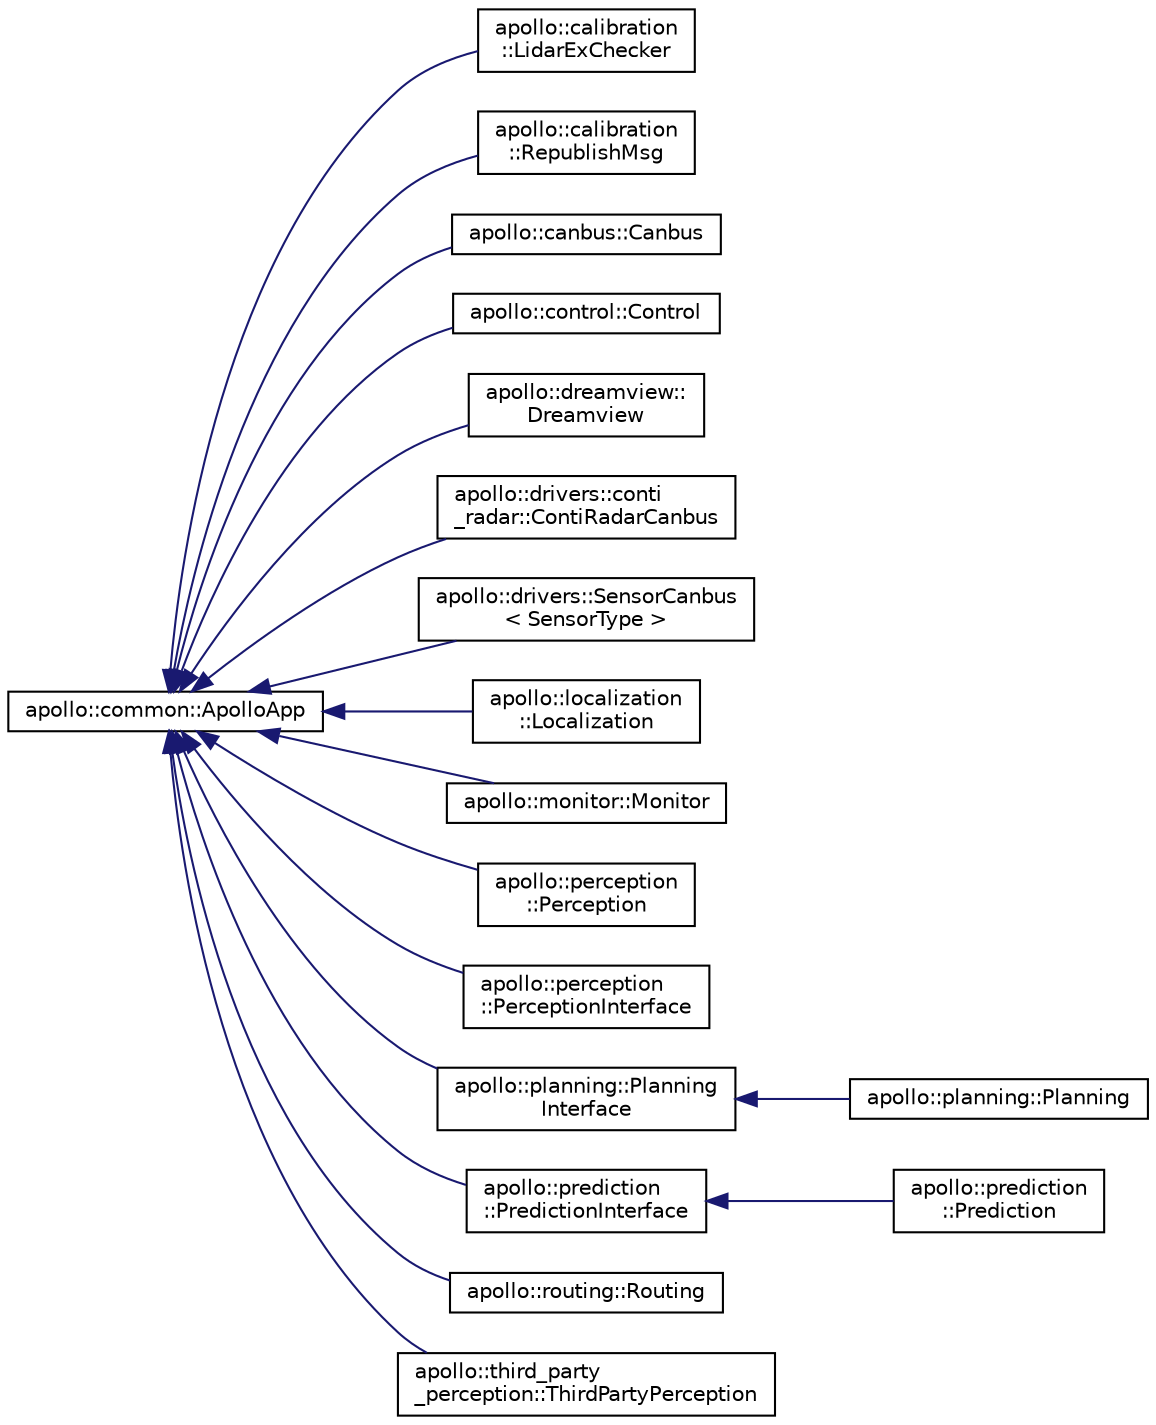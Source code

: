 digraph "Graphical Class Hierarchy"
{
  edge [fontname="Helvetica",fontsize="10",labelfontname="Helvetica",labelfontsize="10"];
  node [fontname="Helvetica",fontsize="10",shape=record];
  rankdir="LR";
  Node1 [label="apollo::common::ApolloApp",height=0.2,width=0.4,color="black", fillcolor="white", style="filled",URL="$classapollo_1_1common_1_1ApolloApp.html",tooltip="The base module class to define the interface of an Apollo app. An Apollo app runs infinitely until b..."];
  Node1 -> Node2 [dir="back",color="midnightblue",fontsize="10",style="solid",fontname="Helvetica"];
  Node2 [label="apollo::calibration\l::LidarExChecker",height=0.2,width=0.4,color="black", fillcolor="white", style="filled",URL="$classapollo_1_1calibration_1_1LidarExChecker.html"];
  Node1 -> Node3 [dir="back",color="midnightblue",fontsize="10",style="solid",fontname="Helvetica"];
  Node3 [label="apollo::calibration\l::RepublishMsg",height=0.2,width=0.4,color="black", fillcolor="white", style="filled",URL="$classapollo_1_1calibration_1_1RepublishMsg.html"];
  Node1 -> Node4 [dir="back",color="midnightblue",fontsize="10",style="solid",fontname="Helvetica"];
  Node4 [label="apollo::canbus::Canbus",height=0.2,width=0.4,color="black", fillcolor="white", style="filled",URL="$classapollo_1_1canbus_1_1Canbus.html",tooltip="canbus module main class. It processes the control data to send protocol messages to can card..."];
  Node1 -> Node5 [dir="back",color="midnightblue",fontsize="10",style="solid",fontname="Helvetica"];
  Node5 [label="apollo::control::Control",height=0.2,width=0.4,color="black", fillcolor="white", style="filled",URL="$classapollo_1_1control_1_1Control.html",tooltip="control module main class, it processes localization, chasiss, and pad data to compute throttle..."];
  Node1 -> Node6 [dir="back",color="midnightblue",fontsize="10",style="solid",fontname="Helvetica"];
  Node6 [label="apollo::dreamview::\lDreamview",height=0.2,width=0.4,color="black", fillcolor="white", style="filled",URL="$classapollo_1_1dreamview_1_1Dreamview.html"];
  Node1 -> Node7 [dir="back",color="midnightblue",fontsize="10",style="solid",fontname="Helvetica"];
  Node7 [label="apollo::drivers::conti\l_radar::ContiRadarCanbus",height=0.2,width=0.4,color="black", fillcolor="white", style="filled",URL="$classapollo_1_1drivers_1_1conti__radar_1_1ContiRadarCanbus.html",tooltip="template of canbus-based sensor module main class (e.g., conti_radar). "];
  Node1 -> Node8 [dir="back",color="midnightblue",fontsize="10",style="solid",fontname="Helvetica"];
  Node8 [label="apollo::drivers::SensorCanbus\l\< SensorType \>",height=0.2,width=0.4,color="black", fillcolor="white", style="filled",URL="$classapollo_1_1drivers_1_1SensorCanbus.html",tooltip="template of canbus-based sensor module main class (e.g., mobileye). "];
  Node1 -> Node9 [dir="back",color="midnightblue",fontsize="10",style="solid",fontname="Helvetica"];
  Node9 [label="apollo::localization\l::Localization",height=0.2,width=0.4,color="black", fillcolor="white", style="filled",URL="$classapollo_1_1localization_1_1Localization.html",tooltip="Localization module main class. It processes GPS and IMU as input, to generate localization info..."];
  Node1 -> Node10 [dir="back",color="midnightblue",fontsize="10",style="solid",fontname="Helvetica"];
  Node10 [label="apollo::monitor::Monitor",height=0.2,width=0.4,color="black", fillcolor="white", style="filled",URL="$classapollo_1_1monitor_1_1Monitor.html"];
  Node1 -> Node11 [dir="back",color="midnightblue",fontsize="10",style="solid",fontname="Helvetica"];
  Node11 [label="apollo::perception\l::Perception",height=0.2,width=0.4,color="black", fillcolor="white", style="filled",URL="$classapollo_1_1perception_1_1Perception.html"];
  Node1 -> Node12 [dir="back",color="midnightblue",fontsize="10",style="solid",fontname="Helvetica"];
  Node12 [label="apollo::perception\l::PerceptionInterface",height=0.2,width=0.4,color="black", fillcolor="white", style="filled",URL="$classapollo_1_1perception_1_1PerceptionInterface.html",tooltip="Interface of the perception module. "];
  Node1 -> Node13 [dir="back",color="midnightblue",fontsize="10",style="solid",fontname="Helvetica"];
  Node13 [label="apollo::planning::Planning\lInterface",height=0.2,width=0.4,color="black", fillcolor="white", style="filled",URL="$classapollo_1_1planning_1_1PlanningInterface.html",tooltip="Interface of the planning module. "];
  Node13 -> Node14 [dir="back",color="midnightblue",fontsize="10",style="solid",fontname="Helvetica"];
  Node14 [label="apollo::planning::Planning",height=0.2,width=0.4,color="black", fillcolor="white", style="filled",URL="$classapollo_1_1planning_1_1Planning.html"];
  Node1 -> Node15 [dir="back",color="midnightblue",fontsize="10",style="solid",fontname="Helvetica"];
  Node15 [label="apollo::prediction\l::PredictionInterface",height=0.2,width=0.4,color="black", fillcolor="white", style="filled",URL="$classapollo_1_1prediction_1_1PredictionInterface.html",tooltip="Interface of the prediction module. "];
  Node15 -> Node16 [dir="back",color="midnightblue",fontsize="10",style="solid",fontname="Helvetica"];
  Node16 [label="apollo::prediction\l::Prediction",height=0.2,width=0.4,color="black", fillcolor="white", style="filled",URL="$classapollo_1_1prediction_1_1Prediction.html"];
  Node1 -> Node17 [dir="back",color="midnightblue",fontsize="10",style="solid",fontname="Helvetica"];
  Node17 [label="apollo::routing::Routing",height=0.2,width=0.4,color="black", fillcolor="white", style="filled",URL="$classapollo_1_1routing_1_1Routing.html"];
  Node1 -> Node18 [dir="back",color="midnightblue",fontsize="10",style="solid",fontname="Helvetica"];
  Node18 [label="apollo::third_party\l_perception::ThirdPartyPerception",height=0.2,width=0.4,color="black", fillcolor="white", style="filled",URL="$classapollo_1_1third__party__perception_1_1ThirdPartyPerception.html"];
}
